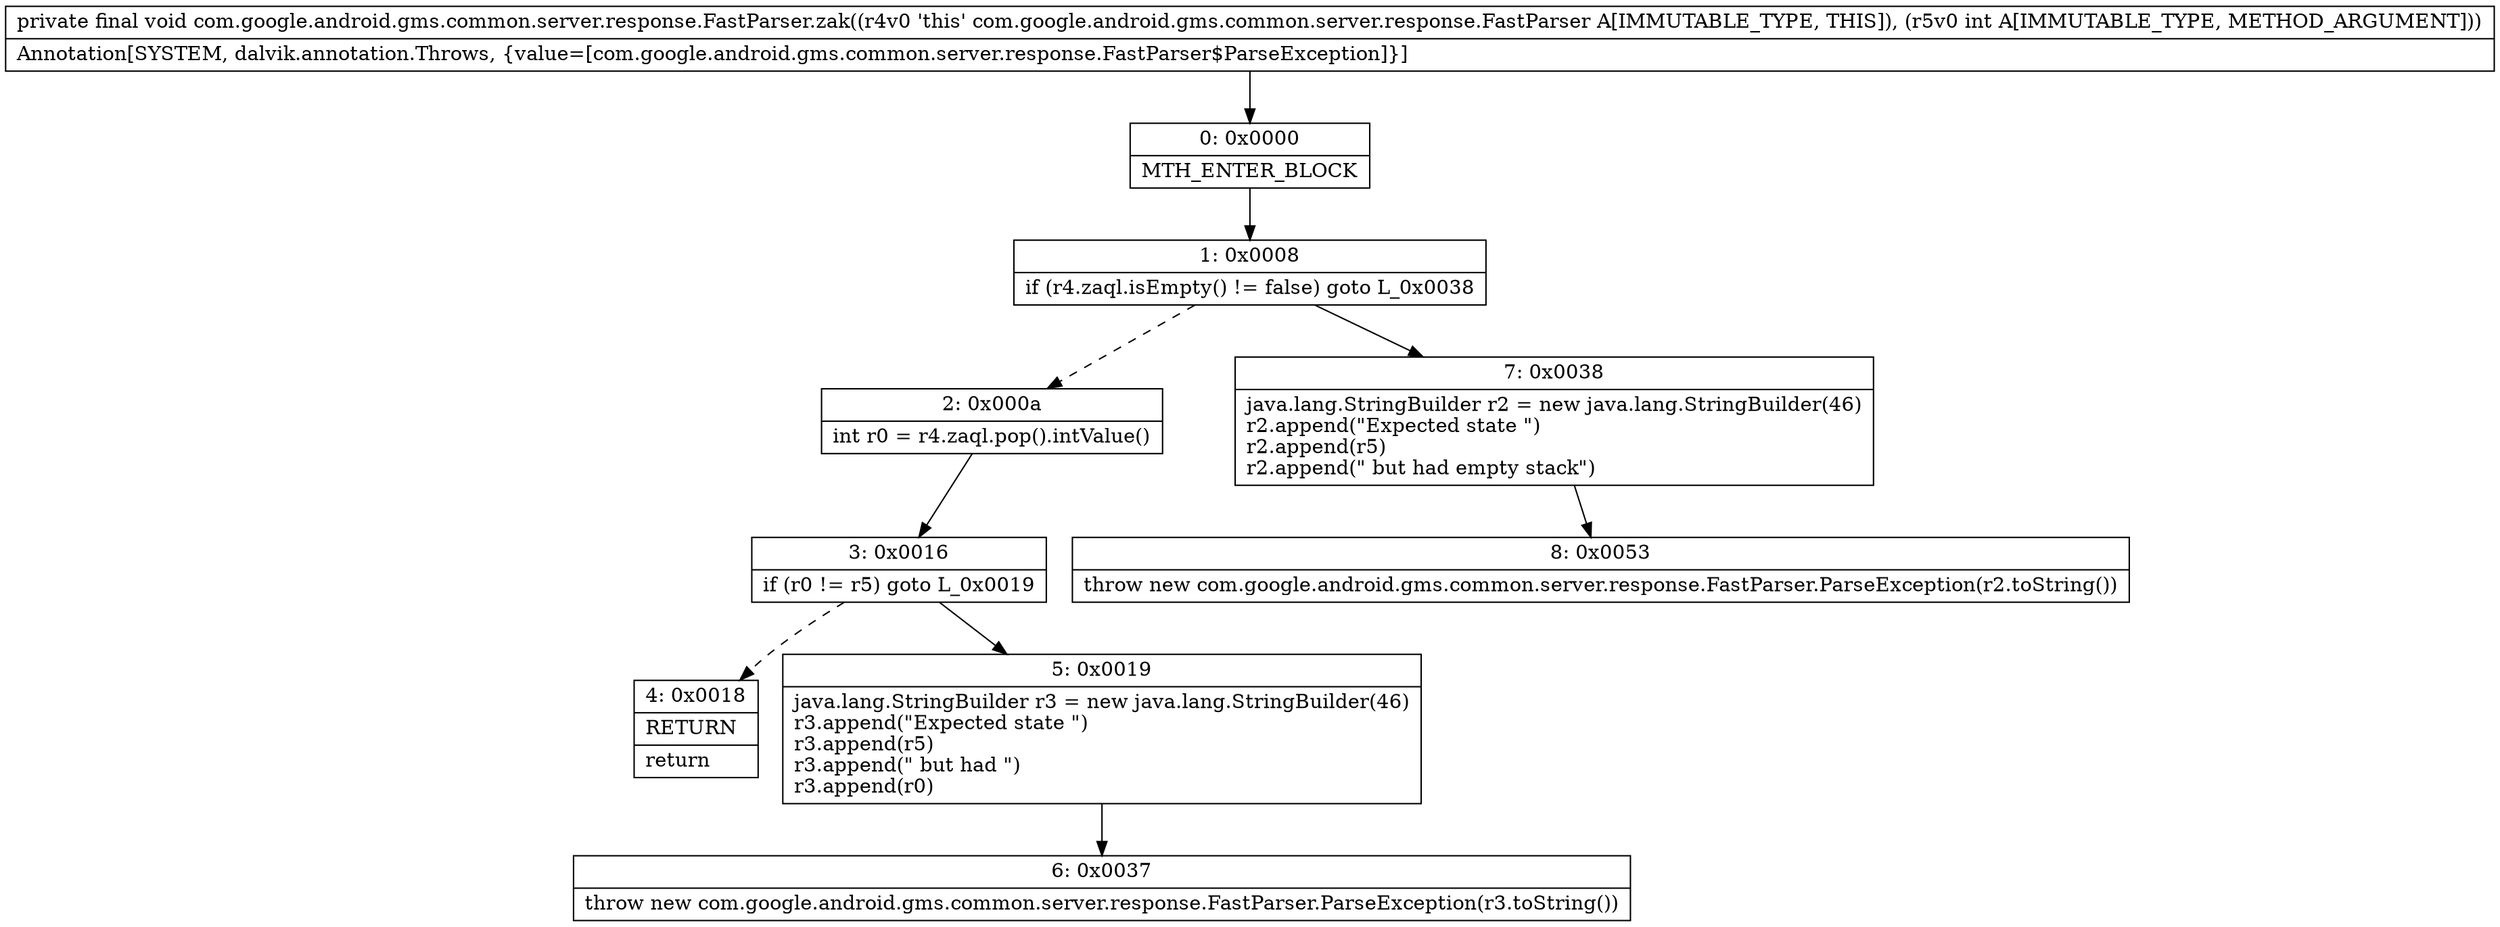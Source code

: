 digraph "CFG forcom.google.android.gms.common.server.response.FastParser.zak(I)V" {
Node_0 [shape=record,label="{0\:\ 0x0000|MTH_ENTER_BLOCK\l}"];
Node_1 [shape=record,label="{1\:\ 0x0008|if (r4.zaql.isEmpty() != false) goto L_0x0038\l}"];
Node_2 [shape=record,label="{2\:\ 0x000a|int r0 = r4.zaql.pop().intValue()\l}"];
Node_3 [shape=record,label="{3\:\ 0x0016|if (r0 != r5) goto L_0x0019\l}"];
Node_4 [shape=record,label="{4\:\ 0x0018|RETURN\l|return\l}"];
Node_5 [shape=record,label="{5\:\ 0x0019|java.lang.StringBuilder r3 = new java.lang.StringBuilder(46)\lr3.append(\"Expected state \")\lr3.append(r5)\lr3.append(\" but had \")\lr3.append(r0)\l}"];
Node_6 [shape=record,label="{6\:\ 0x0037|throw new com.google.android.gms.common.server.response.FastParser.ParseException(r3.toString())\l}"];
Node_7 [shape=record,label="{7\:\ 0x0038|java.lang.StringBuilder r2 = new java.lang.StringBuilder(46)\lr2.append(\"Expected state \")\lr2.append(r5)\lr2.append(\" but had empty stack\")\l}"];
Node_8 [shape=record,label="{8\:\ 0x0053|throw new com.google.android.gms.common.server.response.FastParser.ParseException(r2.toString())\l}"];
MethodNode[shape=record,label="{private final void com.google.android.gms.common.server.response.FastParser.zak((r4v0 'this' com.google.android.gms.common.server.response.FastParser A[IMMUTABLE_TYPE, THIS]), (r5v0 int A[IMMUTABLE_TYPE, METHOD_ARGUMENT]))  | Annotation[SYSTEM, dalvik.annotation.Throws, \{value=[com.google.android.gms.common.server.response.FastParser$ParseException]\}]\l}"];
MethodNode -> Node_0;
Node_0 -> Node_1;
Node_1 -> Node_2[style=dashed];
Node_1 -> Node_7;
Node_2 -> Node_3;
Node_3 -> Node_4[style=dashed];
Node_3 -> Node_5;
Node_5 -> Node_6;
Node_7 -> Node_8;
}

